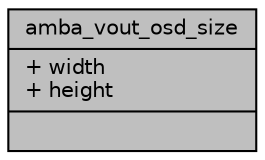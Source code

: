 digraph "amba_vout_osd_size"
{
 // INTERACTIVE_SVG=YES
 // LATEX_PDF_SIZE
  bgcolor="transparent";
  edge [fontname="Helvetica",fontsize="10",labelfontname="Helvetica",labelfontsize="10"];
  node [fontname="Helvetica",fontsize="10",shape=record];
  Node1 [label="{amba_vout_osd_size\n|+ width\l+ height\l|}",height=0.2,width=0.4,color="black", fillcolor="grey75", style="filled", fontcolor="black",tooltip=" "];
}

